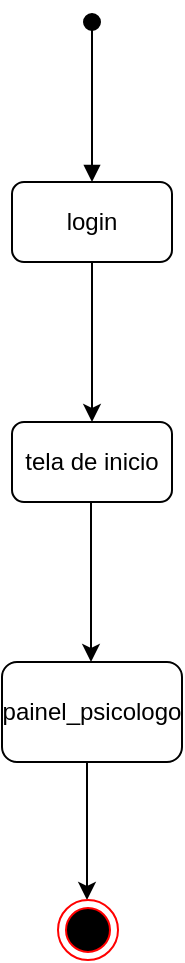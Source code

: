 <mxfile version="24.5.4" type="github">
  <diagram name="Página-1" id="swSafQ7TBIi7PZWA_J-4">
    <mxGraphModel dx="1434" dy="772" grid="1" gridSize="10" guides="1" tooltips="1" connect="1" arrows="1" fold="1" page="1" pageScale="1" pageWidth="827" pageHeight="1169" math="0" shadow="0">
      <root>
        <mxCell id="0" />
        <mxCell id="1" parent="0" />
        <mxCell id="5m_romynTTO0MCNkoWzZ-2" value="" style="html=1;verticalAlign=bottom;startArrow=oval;startFill=1;endArrow=block;startSize=8;curved=0;rounded=0;" edge="1" parent="1">
          <mxGeometry width="60" relative="1" as="geometry">
            <mxPoint x="360" y="140" as="sourcePoint" />
            <mxPoint x="360" y="220" as="targetPoint" />
          </mxGeometry>
        </mxCell>
        <mxCell id="5m_romynTTO0MCNkoWzZ-3" value="login" style="rounded=1;whiteSpace=wrap;html=1;" vertex="1" parent="1">
          <mxGeometry x="320" y="220" width="80" height="40" as="geometry" />
        </mxCell>
        <mxCell id="5m_romynTTO0MCNkoWzZ-4" value="" style="endArrow=classic;html=1;rounded=0;" edge="1" parent="1">
          <mxGeometry width="50" height="50" relative="1" as="geometry">
            <mxPoint x="360" y="260" as="sourcePoint" />
            <mxPoint x="360" y="340" as="targetPoint" />
          </mxGeometry>
        </mxCell>
        <mxCell id="5m_romynTTO0MCNkoWzZ-6" value="" style="endArrow=classic;html=1;rounded=0;" edge="1" parent="1">
          <mxGeometry width="50" height="50" relative="1" as="geometry">
            <mxPoint x="357.5" y="499" as="sourcePoint" />
            <mxPoint x="357.5" y="579" as="targetPoint" />
          </mxGeometry>
        </mxCell>
        <mxCell id="5m_romynTTO0MCNkoWzZ-5" value="painel_psicologo" style="rounded=1;whiteSpace=wrap;html=1;" vertex="1" parent="1">
          <mxGeometry x="315" y="460" width="90" height="50" as="geometry" />
        </mxCell>
        <mxCell id="5m_romynTTO0MCNkoWzZ-7" value="" style="ellipse;html=1;shape=endState;fillColor=#000000;strokeColor=#ff0000;" vertex="1" parent="1">
          <mxGeometry x="343" y="579" width="30" height="30" as="geometry" />
        </mxCell>
        <mxCell id="5m_romynTTO0MCNkoWzZ-8" value="" style="endArrow=classic;html=1;rounded=0;" edge="1" parent="1">
          <mxGeometry width="50" height="50" relative="1" as="geometry">
            <mxPoint x="359.5" y="380" as="sourcePoint" />
            <mxPoint x="359.5" y="460" as="targetPoint" />
          </mxGeometry>
        </mxCell>
        <mxCell id="5m_romynTTO0MCNkoWzZ-9" value="tela de inicio" style="rounded=1;whiteSpace=wrap;html=1;" vertex="1" parent="1">
          <mxGeometry x="320" y="340" width="80" height="40" as="geometry" />
        </mxCell>
      </root>
    </mxGraphModel>
  </diagram>
</mxfile>
